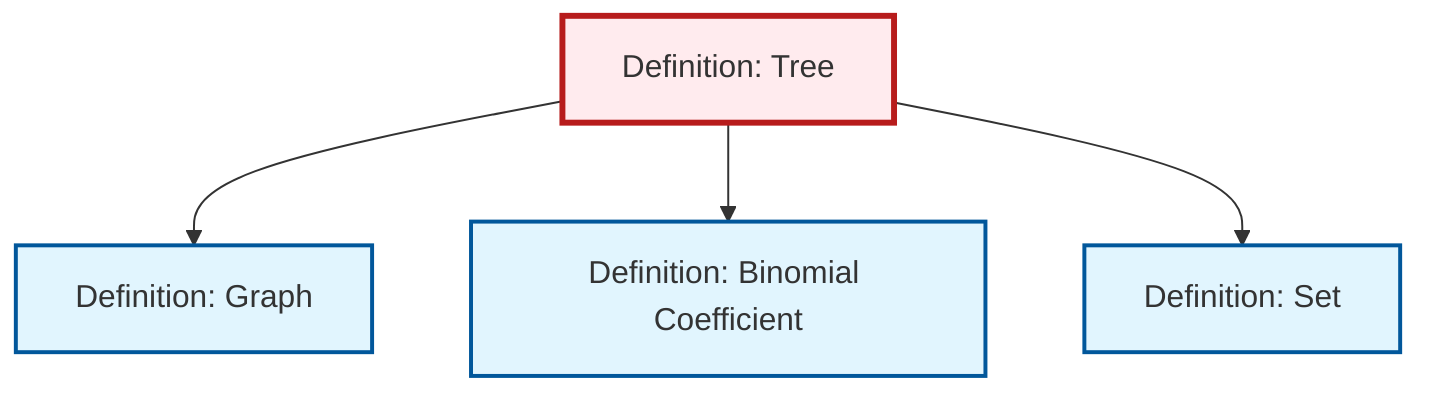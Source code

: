 graph TD
    classDef definition fill:#e1f5fe,stroke:#01579b,stroke-width:2px
    classDef theorem fill:#f3e5f5,stroke:#4a148c,stroke-width:2px
    classDef axiom fill:#fff3e0,stroke:#e65100,stroke-width:2px
    classDef example fill:#e8f5e9,stroke:#1b5e20,stroke-width:2px
    classDef current fill:#ffebee,stroke:#b71c1c,stroke-width:3px
    def-tree["Definition: Tree"]:::definition
    def-binomial-coefficient["Definition: Binomial Coefficient"]:::definition
    def-graph["Definition: Graph"]:::definition
    def-set["Definition: Set"]:::definition
    def-tree --> def-graph
    def-tree --> def-binomial-coefficient
    def-tree --> def-set
    class def-tree current